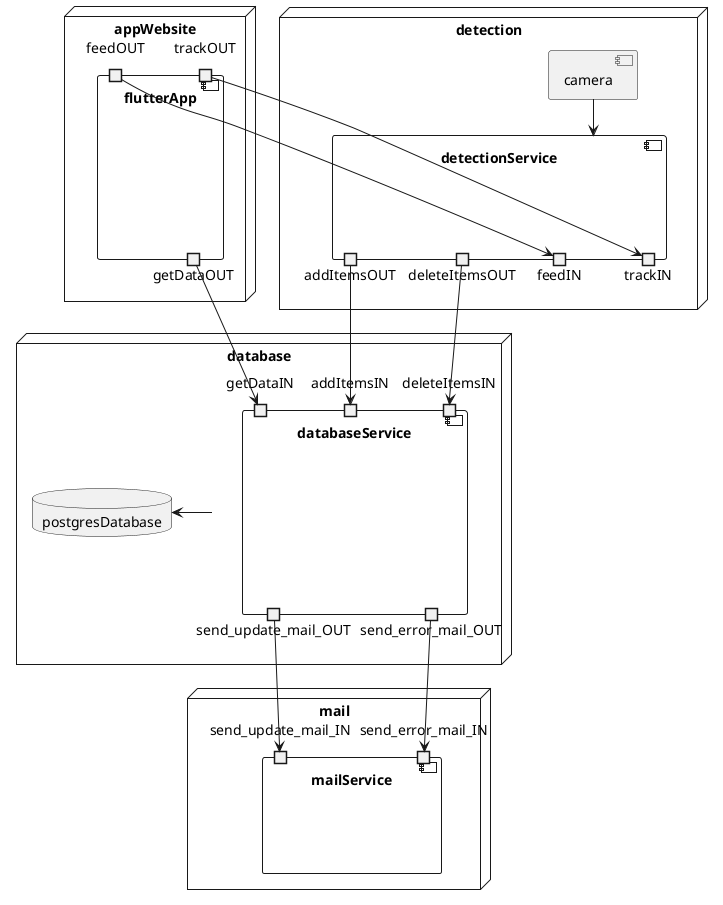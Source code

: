 @startuml

node detection {
    component camera
    component detectionService {
        portout addItemsOUT
        portout deleteItemsOUT
        portout feedIN
        portout trackIN
    }
}
node database {
    database postgresDatabase
    component databaseService{
        portin addItemsIN
        portin deleteItemsIN

        portin getDataIN

        portout send_update_mail_OUT
        portout send_error_mail_OUT
    }
}
node mail {
    component mailService{
        portin send_update_mail_IN
        portin send_error_mail_IN
    }
}
node appWebsite {
    component flutterApp {
        portout getDataOUT
        portin feedOUT
        portin trackOUT
    }
}

camera -down-> detectionService

addItemsOUT -down-> addItemsIN
deleteItemsOUT -down-> deleteItemsIN

getDataOUT -down-> getDataIN

feedOUT -right-> feedIN
trackOUT -right-> trackIN

send_update_mail_OUT -down-> send_update_mail_IN
send_error_mail_OUT -down-> send_error_mail_IN

databaseService -left-> postgresDatabase

@enduml